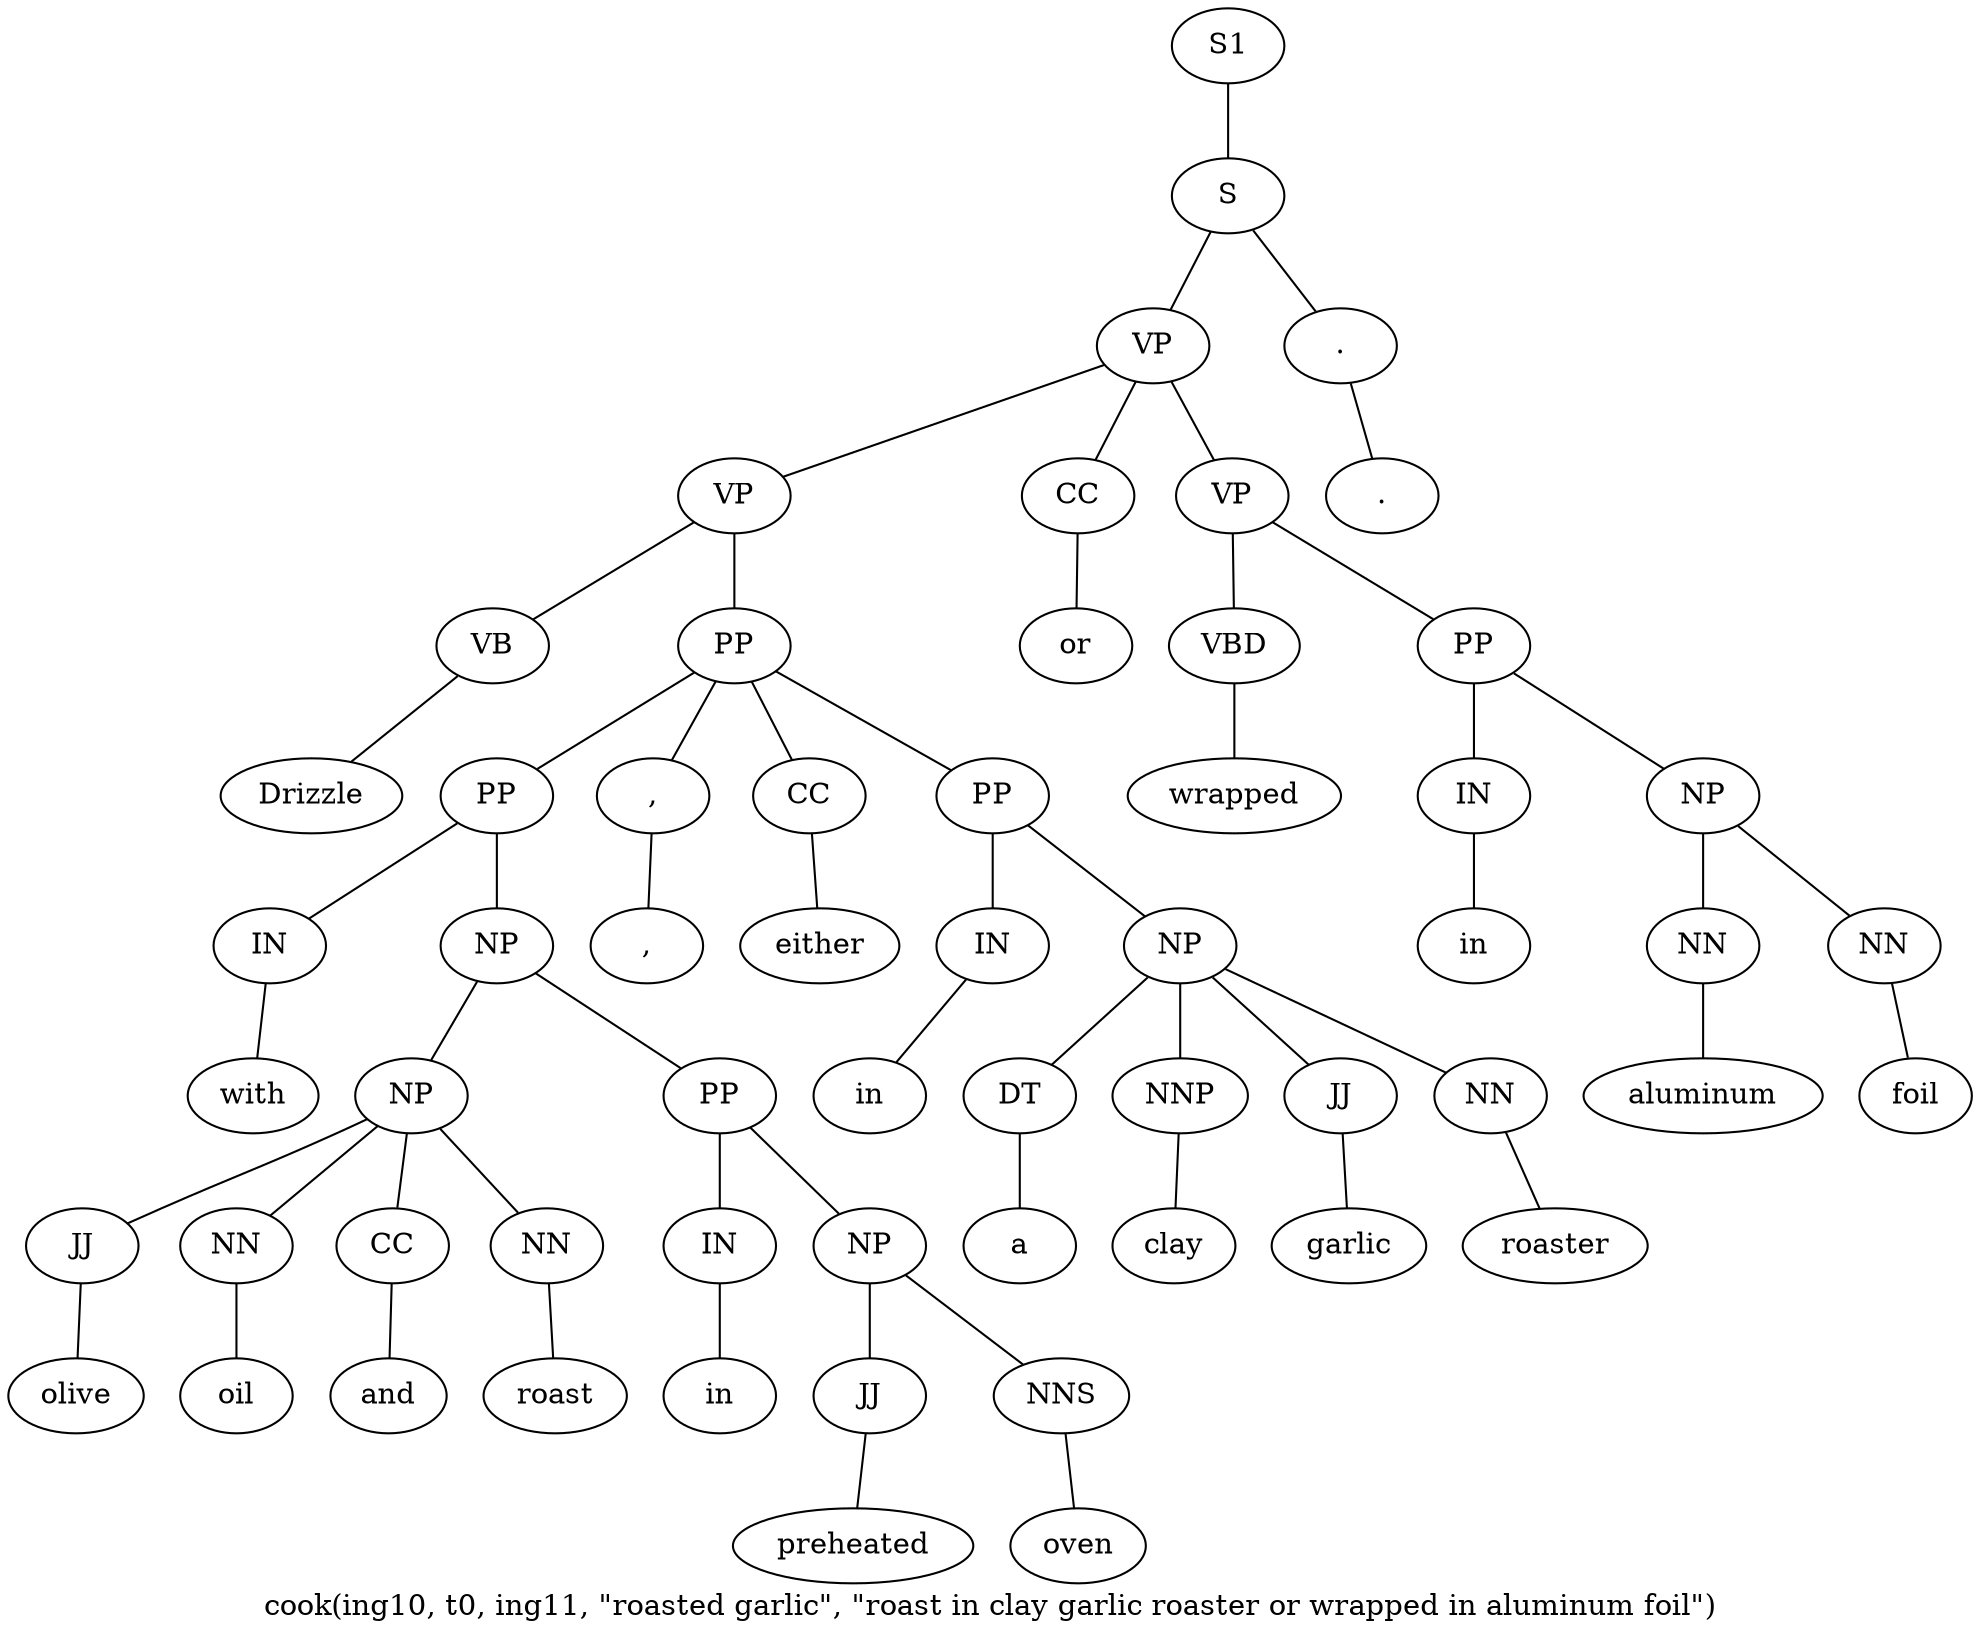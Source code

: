 graph SyntaxGraph {
	label = "cook(ing10, t0, ing11, \"roasted garlic\", \"roast in clay garlic roaster or wrapped in aluminum foil\")";
	Node0 [label="S1"];
	Node1 [label="S"];
	Node2 [label="VP"];
	Node3 [label="VP"];
	Node4 [label="VB"];
	Node5 [label="Drizzle"];
	Node6 [label="PP"];
	Node7 [label="PP"];
	Node8 [label="IN"];
	Node9 [label="with"];
	Node10 [label="NP"];
	Node11 [label="NP"];
	Node12 [label="JJ"];
	Node13 [label="olive"];
	Node14 [label="NN"];
	Node15 [label="oil"];
	Node16 [label="CC"];
	Node17 [label="and"];
	Node18 [label="NN"];
	Node19 [label="roast"];
	Node20 [label="PP"];
	Node21 [label="IN"];
	Node22 [label="in"];
	Node23 [label="NP"];
	Node24 [label="JJ"];
	Node25 [label="preheated"];
	Node26 [label="NNS"];
	Node27 [label="oven"];
	Node28 [label=","];
	Node29 [label=","];
	Node30 [label="CC"];
	Node31 [label="either"];
	Node32 [label="PP"];
	Node33 [label="IN"];
	Node34 [label="in"];
	Node35 [label="NP"];
	Node36 [label="DT"];
	Node37 [label="a"];
	Node38 [label="NNP"];
	Node39 [label="clay"];
	Node40 [label="JJ"];
	Node41 [label="garlic"];
	Node42 [label="NN"];
	Node43 [label="roaster"];
	Node44 [label="CC"];
	Node45 [label="or"];
	Node46 [label="VP"];
	Node47 [label="VBD"];
	Node48 [label="wrapped"];
	Node49 [label="PP"];
	Node50 [label="IN"];
	Node51 [label="in"];
	Node52 [label="NP"];
	Node53 [label="NN"];
	Node54 [label="aluminum"];
	Node55 [label="NN"];
	Node56 [label="foil"];
	Node57 [label="."];
	Node58 [label="."];

	Node0 -- Node1;
	Node1 -- Node2;
	Node1 -- Node57;
	Node2 -- Node3;
	Node2 -- Node44;
	Node2 -- Node46;
	Node3 -- Node4;
	Node3 -- Node6;
	Node4 -- Node5;
	Node6 -- Node7;
	Node6 -- Node28;
	Node6 -- Node30;
	Node6 -- Node32;
	Node7 -- Node8;
	Node7 -- Node10;
	Node8 -- Node9;
	Node10 -- Node11;
	Node10 -- Node20;
	Node11 -- Node12;
	Node11 -- Node14;
	Node11 -- Node16;
	Node11 -- Node18;
	Node12 -- Node13;
	Node14 -- Node15;
	Node16 -- Node17;
	Node18 -- Node19;
	Node20 -- Node21;
	Node20 -- Node23;
	Node21 -- Node22;
	Node23 -- Node24;
	Node23 -- Node26;
	Node24 -- Node25;
	Node26 -- Node27;
	Node28 -- Node29;
	Node30 -- Node31;
	Node32 -- Node33;
	Node32 -- Node35;
	Node33 -- Node34;
	Node35 -- Node36;
	Node35 -- Node38;
	Node35 -- Node40;
	Node35 -- Node42;
	Node36 -- Node37;
	Node38 -- Node39;
	Node40 -- Node41;
	Node42 -- Node43;
	Node44 -- Node45;
	Node46 -- Node47;
	Node46 -- Node49;
	Node47 -- Node48;
	Node49 -- Node50;
	Node49 -- Node52;
	Node50 -- Node51;
	Node52 -- Node53;
	Node52 -- Node55;
	Node53 -- Node54;
	Node55 -- Node56;
	Node57 -- Node58;
}